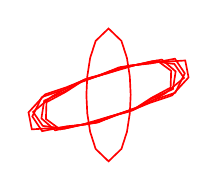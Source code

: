\begin{tikzpicture}[scale=0.4]

\begin{axis}[
  xmin = -6,
  xmax = 6,
  ymin = -3.1,
  ymax = 3.1,
  scale only axis,
  axis equal image,
  hide axis,
  ]

\addplot [mark=none,red,line width=1.5] table{
1.0e+00 0.0e+00
9.61e-01 8.3e-01
8.314e-01 1.667e+00
5.829e-01 2.438e+00
6.123e-17 3.0e+00
-5.829e-01 2.438e+00
-8.314e-01 1.667e+00
-9.61e-01 8.3e-01
-1.0e+00 3.674e-16
-9.61e-01 -8.3e-01
-8.314e-01 -1.667e+00
-5.829e-01 -2.438e+00
-1.837e-16 -3.0e+00
5.829e-01 -2.438e+00
8.314e-01 -1.667e+00
9.61e-01 -8.3e-01
1.0e+00 0.0e+00
};

\addplot [mark=none,red,line width=1.5] table{
2.804e+00 3.306e-01
2.828e+00 1.087e+00
2.185e+00 1.559e+00
1.286e+00 1.361e+00
4.509e-01 1.235e+00
-3.527e-01 8.976e-01
-1.23e+00 5.933e-01
-1.94e+00 1.321e-01
-2.804e+00 -3.306e-01
-2.828e+00 -1.087e+00
-2.185e+00 -1.559e+00
-1.286e+00 -1.361e+00
-4.509e-01 -1.235e+00
3.527e-01 -8.976e-01
1.23e+00 -5.933e-01
1.94e+00 -1.321e-01
2.804e+00 3.306e-01
};

\addplot [mark=none,red,line width=1.5] table{
2.408e+00 1.599e+00
1.444e+00 1.378e+00
5.638e-01 1.26e+00
-3.136e-01 9.038e-01
-1.193e+00 6.295e-01
-1.963e+00 1.642e-01
-2.907e+00 -2.603e-01
-3.032e+00 -1.061e+00
-2.408e+00 -1.599e+00
-1.444e+00 -1.378e+00
-5.638e-01 -1.26e+00
3.136e-01 -9.038e-01
1.193e+00 -6.295e-01
1.963e+00 -1.642e-01
2.907e+00 2.603e-01
3.032e+00 1.061e+00
2.408e+00 1.599e+00
};

\addplot [mark=none,red,line width=1.5] table{
7.084e-02 1.078e+00
-8.165e-01 7.423e-01
-1.775e+00 3.727e-01
-2.564e+00 -7.498e-02
-3.408e+00 -7.684e-01
-2.972e+00 -1.398e+00
-1.985e+00 -1.525e+00
-1.048e+00 -1.314e+00
-7.084e-02 -1.078e+00
8.165e-01 -7.423e-01
1.775e+00 -3.727e-01
2.564e+00 7.498e-02
3.408e+00 7.684e-01
2.972e+00 1.398e+00
1.985e+00 1.525e+00
1.048e+00 1.314e+00
7.084e-02 1.078e+00
};

\addplot [mark=none,red,line width=1.5] table{
-3.012e+00 -9.812e-02
-3.443e+00 -9.726e-01
-3.0e+00 -1.636e+00
-1.88e+00 -1.418e+00
-9.436e-01 -1.323e+00
5.093e-02 -9.741e-01
1.061e+00 -7.086e-01
1.981e+00 -2.459e-01
3.012e+00 9.812e-02
3.443e+00 9.726e-01
3.0e+00 1.636e+00
1.88e+00 1.418e+00
9.436e-01 1.323e+00
-5.093e-02 9.741e-01
-1.061e+00 7.086e-01
-1.981e+00 2.459e-01
-3.012e+00 -9.812e-02
};

\addplot [mark=none,red,line width=1.5] table{
-1.26e+00 -1.362e+00
-1.524e-01 -1.038e+00
8.33e-01 -7.795e-01
1.876e+00 -3.554e-01
2.867e+00 -2.419e-02
3.615e+00 7.91e-01
3.464e+00 1.555e+00
2.227e+00 1.479e+00
1.26e+00 1.362e+00
1.524e-01 1.038e+00
-8.33e-01 7.795e-01
-1.876e+00 3.554e-01
-2.867e+00 2.419e-02
-3.615e+00 -7.91e-01
-3.464e+00 -1.555e+00
-2.227e+00 -1.479e+00
-1.26e+00 -1.362e+00
};

\end{axis}


\end{tikzpicture}

